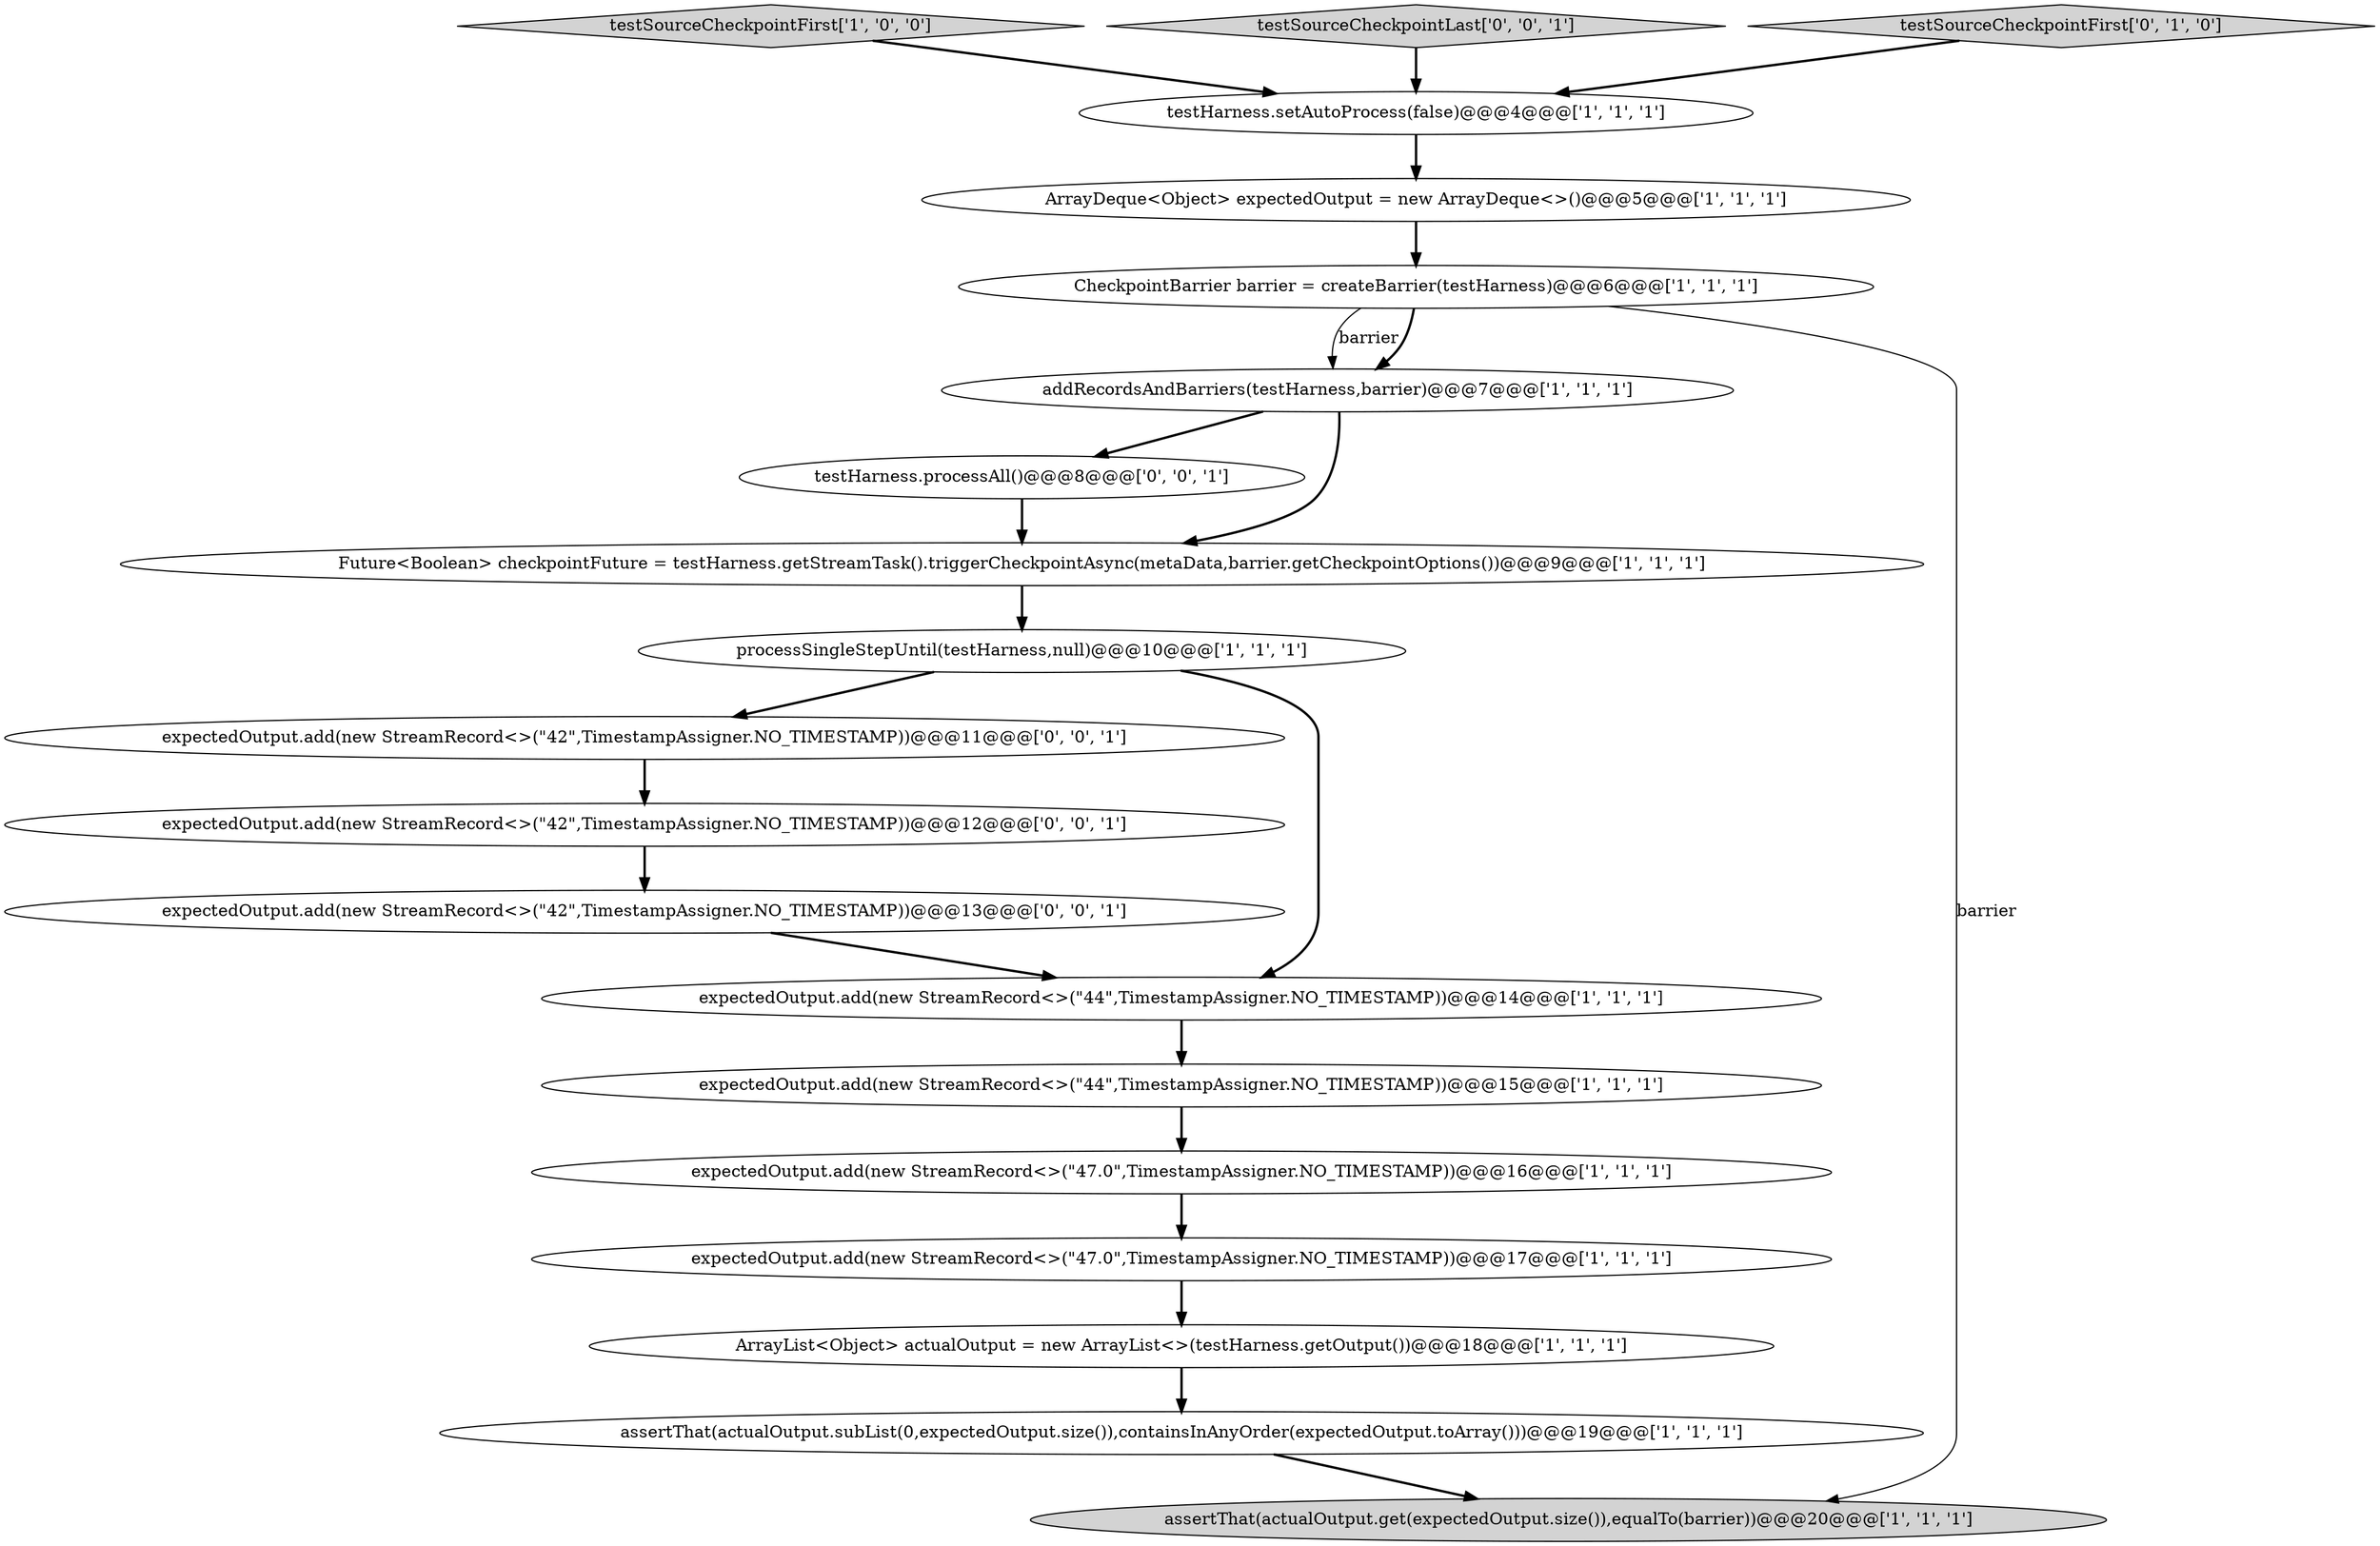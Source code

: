 digraph {
8 [style = filled, label = "expectedOutput.add(new StreamRecord<>(\"47.0\",TimestampAssigner.NO_TIMESTAMP))@@@16@@@['1', '1', '1']", fillcolor = white, shape = ellipse image = "AAA0AAABBB1BBB"];
18 [style = filled, label = "testHarness.processAll()@@@8@@@['0', '0', '1']", fillcolor = white, shape = ellipse image = "AAA0AAABBB3BBB"];
0 [style = filled, label = "addRecordsAndBarriers(testHarness,barrier)@@@7@@@['1', '1', '1']", fillcolor = white, shape = ellipse image = "AAA0AAABBB1BBB"];
9 [style = filled, label = "testSourceCheckpointFirst['1', '0', '0']", fillcolor = lightgray, shape = diamond image = "AAA0AAABBB1BBB"];
1 [style = filled, label = "ArrayDeque<Object> expectedOutput = new ArrayDeque<>()@@@5@@@['1', '1', '1']", fillcolor = white, shape = ellipse image = "AAA0AAABBB1BBB"];
6 [style = filled, label = "expectedOutput.add(new StreamRecord<>(\"47.0\",TimestampAssigner.NO_TIMESTAMP))@@@17@@@['1', '1', '1']", fillcolor = white, shape = ellipse image = "AAA0AAABBB1BBB"];
11 [style = filled, label = "processSingleStepUntil(testHarness,null)@@@10@@@['1', '1', '1']", fillcolor = white, shape = ellipse image = "AAA0AAABBB1BBB"];
13 [style = filled, label = "expectedOutput.add(new StreamRecord<>(\"44\",TimestampAssigner.NO_TIMESTAMP))@@@15@@@['1', '1', '1']", fillcolor = white, shape = ellipse image = "AAA0AAABBB1BBB"];
2 [style = filled, label = "CheckpointBarrier barrier = createBarrier(testHarness)@@@6@@@['1', '1', '1']", fillcolor = white, shape = ellipse image = "AAA0AAABBB1BBB"];
15 [style = filled, label = "expectedOutput.add(new StreamRecord<>(\"42\",TimestampAssigner.NO_TIMESTAMP))@@@11@@@['0', '0', '1']", fillcolor = white, shape = ellipse image = "AAA0AAABBB3BBB"];
17 [style = filled, label = "expectedOutput.add(new StreamRecord<>(\"42\",TimestampAssigner.NO_TIMESTAMP))@@@13@@@['0', '0', '1']", fillcolor = white, shape = ellipse image = "AAA0AAABBB3BBB"];
16 [style = filled, label = "testSourceCheckpointLast['0', '0', '1']", fillcolor = lightgray, shape = diamond image = "AAA0AAABBB3BBB"];
12 [style = filled, label = "expectedOutput.add(new StreamRecord<>(\"44\",TimestampAssigner.NO_TIMESTAMP))@@@14@@@['1', '1', '1']", fillcolor = white, shape = ellipse image = "AAA0AAABBB1BBB"];
3 [style = filled, label = "Future<Boolean> checkpointFuture = testHarness.getStreamTask().triggerCheckpointAsync(metaData,barrier.getCheckpointOptions())@@@9@@@['1', '1', '1']", fillcolor = white, shape = ellipse image = "AAA0AAABBB1BBB"];
5 [style = filled, label = "testHarness.setAutoProcess(false)@@@4@@@['1', '1', '1']", fillcolor = white, shape = ellipse image = "AAA0AAABBB1BBB"];
7 [style = filled, label = "assertThat(actualOutput.get(expectedOutput.size()),equalTo(barrier))@@@20@@@['1', '1', '1']", fillcolor = lightgray, shape = ellipse image = "AAA0AAABBB1BBB"];
10 [style = filled, label = "assertThat(actualOutput.subList(0,expectedOutput.size()),containsInAnyOrder(expectedOutput.toArray()))@@@19@@@['1', '1', '1']", fillcolor = white, shape = ellipse image = "AAA0AAABBB1BBB"];
14 [style = filled, label = "testSourceCheckpointFirst['0', '1', '0']", fillcolor = lightgray, shape = diamond image = "AAA0AAABBB2BBB"];
4 [style = filled, label = "ArrayList<Object> actualOutput = new ArrayList<>(testHarness.getOutput())@@@18@@@['1', '1', '1']", fillcolor = white, shape = ellipse image = "AAA0AAABBB1BBB"];
19 [style = filled, label = "expectedOutput.add(new StreamRecord<>(\"42\",TimestampAssigner.NO_TIMESTAMP))@@@12@@@['0', '0', '1']", fillcolor = white, shape = ellipse image = "AAA0AAABBB3BBB"];
0->3 [style = bold, label=""];
4->10 [style = bold, label=""];
18->3 [style = bold, label=""];
3->11 [style = bold, label=""];
11->12 [style = bold, label=""];
8->6 [style = bold, label=""];
19->17 [style = bold, label=""];
15->19 [style = bold, label=""];
10->7 [style = bold, label=""];
11->15 [style = bold, label=""];
2->0 [style = solid, label="barrier"];
12->13 [style = bold, label=""];
5->1 [style = bold, label=""];
6->4 [style = bold, label=""];
2->0 [style = bold, label=""];
17->12 [style = bold, label=""];
2->7 [style = solid, label="barrier"];
9->5 [style = bold, label=""];
16->5 [style = bold, label=""];
0->18 [style = bold, label=""];
1->2 [style = bold, label=""];
13->8 [style = bold, label=""];
14->5 [style = bold, label=""];
}
